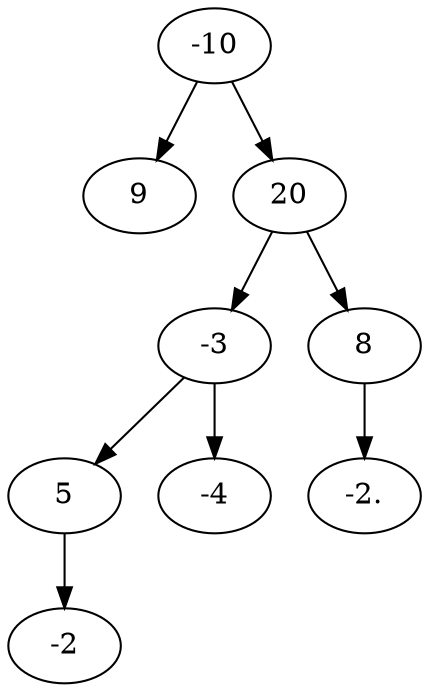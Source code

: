 digraph G {

  -10 -> 9;
  -10 -> 20;
  20 -> -3;
  20 -> 8;
  8 -> -2.;
  -3 -> 5;
  -3 -> -4;
  5 -> -2;
}